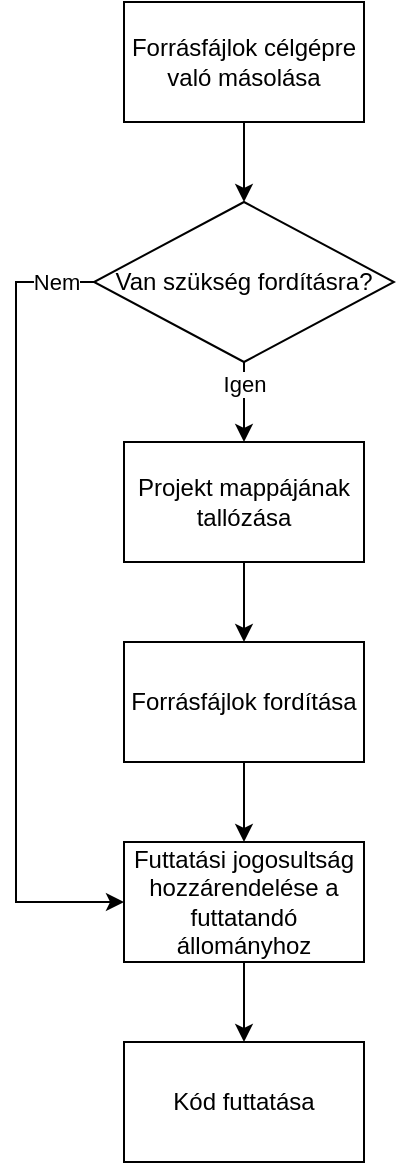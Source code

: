 <mxfile version="27.0.4">
  <diagram name="1 oldal" id="wRItnalU--66Aq-eVohQ">
    <mxGraphModel dx="973" dy="573" grid="1" gridSize="10" guides="1" tooltips="1" connect="1" arrows="1" fold="1" page="1" pageScale="1" pageWidth="827" pageHeight="1169" math="0" shadow="0">
      <root>
        <mxCell id="0" />
        <mxCell id="1" parent="0" />
        <mxCell id="Qk9nrqAQVQu8MsbKRmha-7" value="" style="edgeStyle=orthogonalEdgeStyle;rounded=0;orthogonalLoop=1;jettySize=auto;html=1;" edge="1" parent="1" source="Qk9nrqAQVQu8MsbKRmha-1" target="Qk9nrqAQVQu8MsbKRmha-3">
          <mxGeometry relative="1" as="geometry" />
        </mxCell>
        <mxCell id="Qk9nrqAQVQu8MsbKRmha-1" value="Forrásfájlok célgépre való másolása" style="rounded=0;whiteSpace=wrap;html=1;" vertex="1" parent="1">
          <mxGeometry x="354" y="20" width="120" height="60" as="geometry" />
        </mxCell>
        <mxCell id="Qk9nrqAQVQu8MsbKRmha-9" value="" style="edgeStyle=orthogonalEdgeStyle;rounded=0;orthogonalLoop=1;jettySize=auto;html=1;" edge="1" parent="1" source="Qk9nrqAQVQu8MsbKRmha-2" target="Qk9nrqAQVQu8MsbKRmha-4">
          <mxGeometry relative="1" as="geometry" />
        </mxCell>
        <mxCell id="Qk9nrqAQVQu8MsbKRmha-2" value="Projekt mappájának tallózása" style="rounded=0;whiteSpace=wrap;html=1;" vertex="1" parent="1">
          <mxGeometry x="354" y="240" width="120" height="60" as="geometry" />
        </mxCell>
        <mxCell id="Qk9nrqAQVQu8MsbKRmha-8" value="" style="edgeStyle=orthogonalEdgeStyle;rounded=0;orthogonalLoop=1;jettySize=auto;html=1;" edge="1" parent="1" source="Qk9nrqAQVQu8MsbKRmha-3" target="Qk9nrqAQVQu8MsbKRmha-2">
          <mxGeometry relative="1" as="geometry" />
        </mxCell>
        <mxCell id="Qk9nrqAQVQu8MsbKRmha-12" value="Igen" style="edgeLabel;html=1;align=center;verticalAlign=middle;resizable=0;points=[];" vertex="1" connectable="0" parent="Qk9nrqAQVQu8MsbKRmha-8">
          <mxGeometry x="-0.272" y="3" relative="1" as="geometry">
            <mxPoint x="-3" y="-4" as="offset" />
          </mxGeometry>
        </mxCell>
        <mxCell id="Qk9nrqAQVQu8MsbKRmha-13" style="edgeStyle=orthogonalEdgeStyle;rounded=0;orthogonalLoop=1;jettySize=auto;html=1;exitX=0;exitY=0.5;exitDx=0;exitDy=0;entryX=0;entryY=0.5;entryDx=0;entryDy=0;" edge="1" parent="1" source="Qk9nrqAQVQu8MsbKRmha-3" target="Qk9nrqAQVQu8MsbKRmha-5">
          <mxGeometry relative="1" as="geometry">
            <Array as="points">
              <mxPoint x="300" y="160" />
              <mxPoint x="300" y="470" />
            </Array>
          </mxGeometry>
        </mxCell>
        <mxCell id="Qk9nrqAQVQu8MsbKRmha-14" value="Nem" style="edgeLabel;html=1;align=center;verticalAlign=middle;resizable=0;points=[];" vertex="1" connectable="0" parent="Qk9nrqAQVQu8MsbKRmha-13">
          <mxGeometry x="-0.906" y="3" relative="1" as="geometry">
            <mxPoint y="-3" as="offset" />
          </mxGeometry>
        </mxCell>
        <mxCell id="Qk9nrqAQVQu8MsbKRmha-3" value="Van szükség fordításra?" style="rhombus;whiteSpace=wrap;html=1;" vertex="1" parent="1">
          <mxGeometry x="339" y="120" width="150" height="80" as="geometry" />
        </mxCell>
        <mxCell id="Qk9nrqAQVQu8MsbKRmha-10" value="" style="edgeStyle=orthogonalEdgeStyle;rounded=0;orthogonalLoop=1;jettySize=auto;html=1;" edge="1" parent="1" source="Qk9nrqAQVQu8MsbKRmha-4" target="Qk9nrqAQVQu8MsbKRmha-5">
          <mxGeometry relative="1" as="geometry" />
        </mxCell>
        <mxCell id="Qk9nrqAQVQu8MsbKRmha-4" value="Forrásfájlok fordítása" style="rounded=0;whiteSpace=wrap;html=1;" vertex="1" parent="1">
          <mxGeometry x="354" y="340" width="120" height="60" as="geometry" />
        </mxCell>
        <mxCell id="Qk9nrqAQVQu8MsbKRmha-11" value="" style="edgeStyle=orthogonalEdgeStyle;rounded=0;orthogonalLoop=1;jettySize=auto;html=1;" edge="1" parent="1" source="Qk9nrqAQVQu8MsbKRmha-5" target="Qk9nrqAQVQu8MsbKRmha-6">
          <mxGeometry relative="1" as="geometry" />
        </mxCell>
        <mxCell id="Qk9nrqAQVQu8MsbKRmha-5" value="Futtatási jogosultság hozzárendelése a futtatandó állományhoz" style="rounded=0;whiteSpace=wrap;html=1;" vertex="1" parent="1">
          <mxGeometry x="354" y="440" width="120" height="60" as="geometry" />
        </mxCell>
        <mxCell id="Qk9nrqAQVQu8MsbKRmha-6" value="Kód futtatása" style="rounded=0;whiteSpace=wrap;html=1;" vertex="1" parent="1">
          <mxGeometry x="354" y="540" width="120" height="60" as="geometry" />
        </mxCell>
      </root>
    </mxGraphModel>
  </diagram>
</mxfile>
